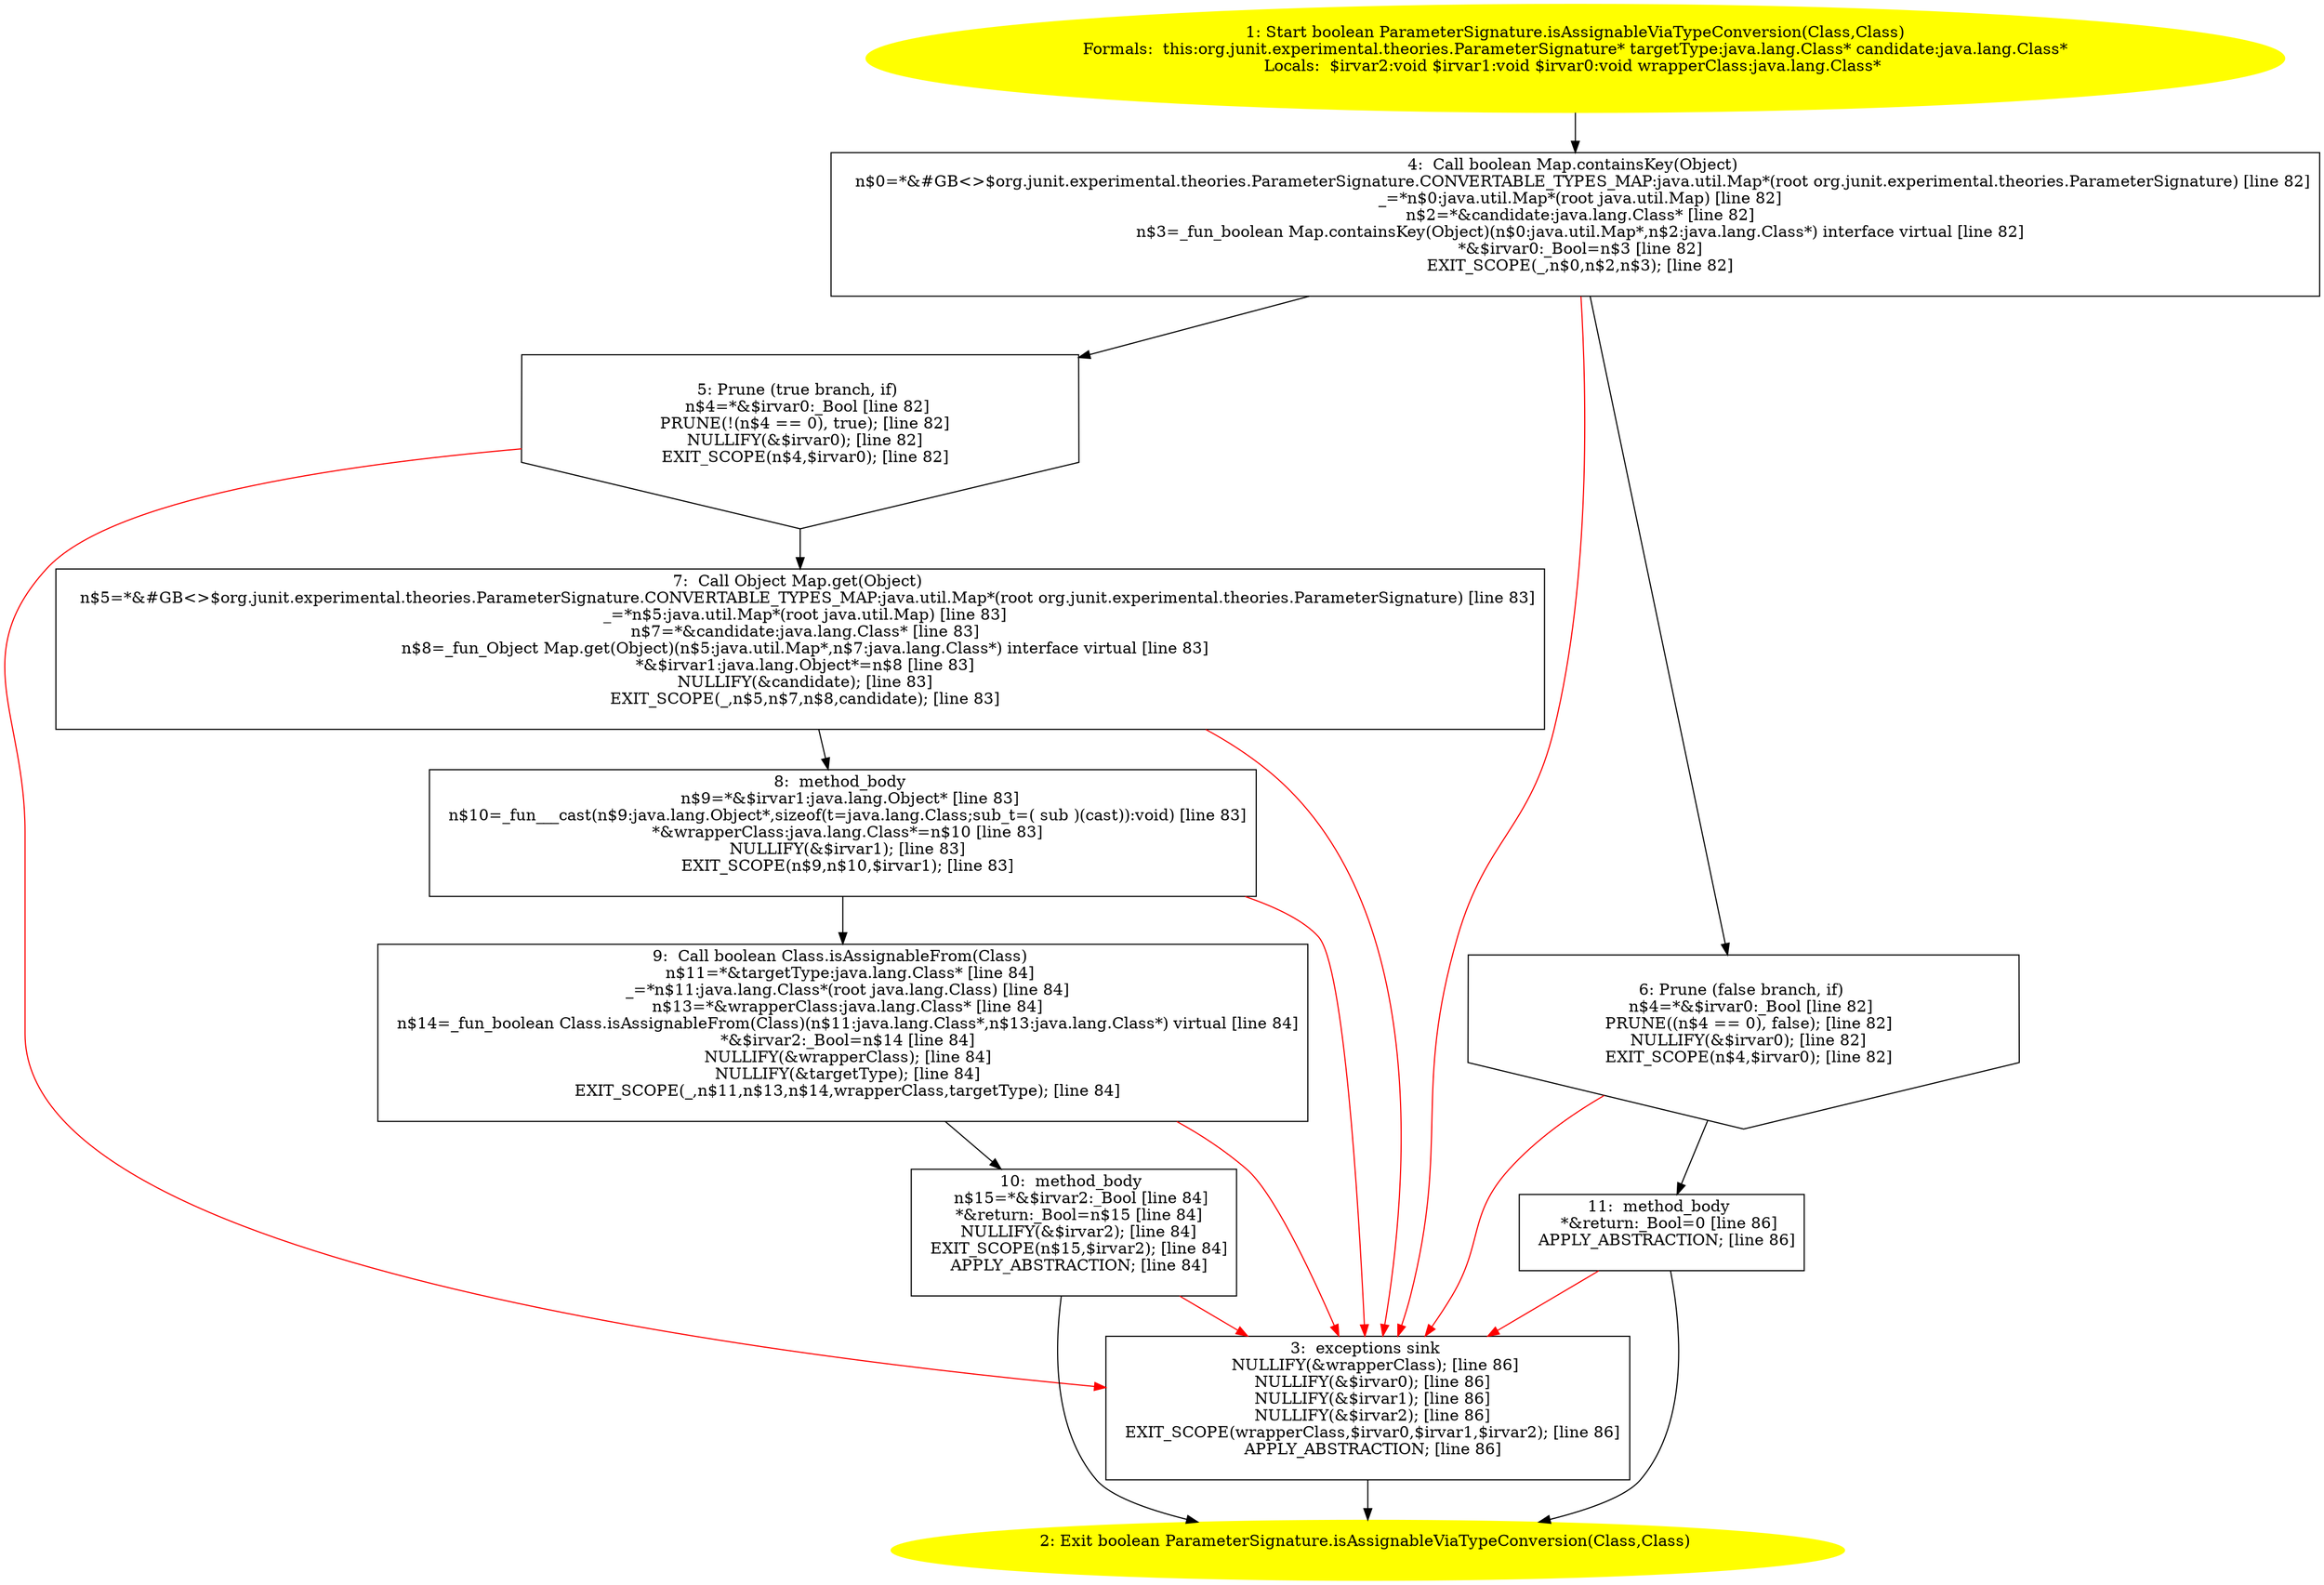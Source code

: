 /* @generated */
digraph cfg {
"org.junit.experimental.theories.ParameterSignature.isAssignableViaTypeConversion(java.lang.Class,jav.c0982d8bc19bf3ef26017ad794e38e2b_1" [label="1: Start boolean ParameterSignature.isAssignableViaTypeConversion(Class,Class)\nFormals:  this:org.junit.experimental.theories.ParameterSignature* targetType:java.lang.Class* candidate:java.lang.Class*\nLocals:  $irvar2:void $irvar1:void $irvar0:void wrapperClass:java.lang.Class* \n  " color=yellow style=filled]
	

	 "org.junit.experimental.theories.ParameterSignature.isAssignableViaTypeConversion(java.lang.Class,jav.c0982d8bc19bf3ef26017ad794e38e2b_1" -> "org.junit.experimental.theories.ParameterSignature.isAssignableViaTypeConversion(java.lang.Class,jav.c0982d8bc19bf3ef26017ad794e38e2b_4" ;
"org.junit.experimental.theories.ParameterSignature.isAssignableViaTypeConversion(java.lang.Class,jav.c0982d8bc19bf3ef26017ad794e38e2b_2" [label="2: Exit boolean ParameterSignature.isAssignableViaTypeConversion(Class,Class) \n  " color=yellow style=filled]
	

"org.junit.experimental.theories.ParameterSignature.isAssignableViaTypeConversion(java.lang.Class,jav.c0982d8bc19bf3ef26017ad794e38e2b_3" [label="3:  exceptions sink \n   NULLIFY(&wrapperClass); [line 86]\n  NULLIFY(&$irvar0); [line 86]\n  NULLIFY(&$irvar1); [line 86]\n  NULLIFY(&$irvar2); [line 86]\n  EXIT_SCOPE(wrapperClass,$irvar0,$irvar1,$irvar2); [line 86]\n  APPLY_ABSTRACTION; [line 86]\n " shape="box"]
	

	 "org.junit.experimental.theories.ParameterSignature.isAssignableViaTypeConversion(java.lang.Class,jav.c0982d8bc19bf3ef26017ad794e38e2b_3" -> "org.junit.experimental.theories.ParameterSignature.isAssignableViaTypeConversion(java.lang.Class,jav.c0982d8bc19bf3ef26017ad794e38e2b_2" ;
"org.junit.experimental.theories.ParameterSignature.isAssignableViaTypeConversion(java.lang.Class,jav.c0982d8bc19bf3ef26017ad794e38e2b_4" [label="4:  Call boolean Map.containsKey(Object) \n   n$0=*&#GB<>$org.junit.experimental.theories.ParameterSignature.CONVERTABLE_TYPES_MAP:java.util.Map*(root org.junit.experimental.theories.ParameterSignature) [line 82]\n  _=*n$0:java.util.Map*(root java.util.Map) [line 82]\n  n$2=*&candidate:java.lang.Class* [line 82]\n  n$3=_fun_boolean Map.containsKey(Object)(n$0:java.util.Map*,n$2:java.lang.Class*) interface virtual [line 82]\n  *&$irvar0:_Bool=n$3 [line 82]\n  EXIT_SCOPE(_,n$0,n$2,n$3); [line 82]\n " shape="box"]
	

	 "org.junit.experimental.theories.ParameterSignature.isAssignableViaTypeConversion(java.lang.Class,jav.c0982d8bc19bf3ef26017ad794e38e2b_4" -> "org.junit.experimental.theories.ParameterSignature.isAssignableViaTypeConversion(java.lang.Class,jav.c0982d8bc19bf3ef26017ad794e38e2b_5" ;
	 "org.junit.experimental.theories.ParameterSignature.isAssignableViaTypeConversion(java.lang.Class,jav.c0982d8bc19bf3ef26017ad794e38e2b_4" -> "org.junit.experimental.theories.ParameterSignature.isAssignableViaTypeConversion(java.lang.Class,jav.c0982d8bc19bf3ef26017ad794e38e2b_6" ;
	 "org.junit.experimental.theories.ParameterSignature.isAssignableViaTypeConversion(java.lang.Class,jav.c0982d8bc19bf3ef26017ad794e38e2b_4" -> "org.junit.experimental.theories.ParameterSignature.isAssignableViaTypeConversion(java.lang.Class,jav.c0982d8bc19bf3ef26017ad794e38e2b_3" [color="red" ];
"org.junit.experimental.theories.ParameterSignature.isAssignableViaTypeConversion(java.lang.Class,jav.c0982d8bc19bf3ef26017ad794e38e2b_5" [label="5: Prune (true branch, if) \n   n$4=*&$irvar0:_Bool [line 82]\n  PRUNE(!(n$4 == 0), true); [line 82]\n  NULLIFY(&$irvar0); [line 82]\n  EXIT_SCOPE(n$4,$irvar0); [line 82]\n " shape="invhouse"]
	

	 "org.junit.experimental.theories.ParameterSignature.isAssignableViaTypeConversion(java.lang.Class,jav.c0982d8bc19bf3ef26017ad794e38e2b_5" -> "org.junit.experimental.theories.ParameterSignature.isAssignableViaTypeConversion(java.lang.Class,jav.c0982d8bc19bf3ef26017ad794e38e2b_7" ;
	 "org.junit.experimental.theories.ParameterSignature.isAssignableViaTypeConversion(java.lang.Class,jav.c0982d8bc19bf3ef26017ad794e38e2b_5" -> "org.junit.experimental.theories.ParameterSignature.isAssignableViaTypeConversion(java.lang.Class,jav.c0982d8bc19bf3ef26017ad794e38e2b_3" [color="red" ];
"org.junit.experimental.theories.ParameterSignature.isAssignableViaTypeConversion(java.lang.Class,jav.c0982d8bc19bf3ef26017ad794e38e2b_6" [label="6: Prune (false branch, if) \n   n$4=*&$irvar0:_Bool [line 82]\n  PRUNE((n$4 == 0), false); [line 82]\n  NULLIFY(&$irvar0); [line 82]\n  EXIT_SCOPE(n$4,$irvar0); [line 82]\n " shape="invhouse"]
	

	 "org.junit.experimental.theories.ParameterSignature.isAssignableViaTypeConversion(java.lang.Class,jav.c0982d8bc19bf3ef26017ad794e38e2b_6" -> "org.junit.experimental.theories.ParameterSignature.isAssignableViaTypeConversion(java.lang.Class,jav.c0982d8bc19bf3ef26017ad794e38e2b_11" ;
	 "org.junit.experimental.theories.ParameterSignature.isAssignableViaTypeConversion(java.lang.Class,jav.c0982d8bc19bf3ef26017ad794e38e2b_6" -> "org.junit.experimental.theories.ParameterSignature.isAssignableViaTypeConversion(java.lang.Class,jav.c0982d8bc19bf3ef26017ad794e38e2b_3" [color="red" ];
"org.junit.experimental.theories.ParameterSignature.isAssignableViaTypeConversion(java.lang.Class,jav.c0982d8bc19bf3ef26017ad794e38e2b_7" [label="7:  Call Object Map.get(Object) \n   n$5=*&#GB<>$org.junit.experimental.theories.ParameterSignature.CONVERTABLE_TYPES_MAP:java.util.Map*(root org.junit.experimental.theories.ParameterSignature) [line 83]\n  _=*n$5:java.util.Map*(root java.util.Map) [line 83]\n  n$7=*&candidate:java.lang.Class* [line 83]\n  n$8=_fun_Object Map.get(Object)(n$5:java.util.Map*,n$7:java.lang.Class*) interface virtual [line 83]\n  *&$irvar1:java.lang.Object*=n$8 [line 83]\n  NULLIFY(&candidate); [line 83]\n  EXIT_SCOPE(_,n$5,n$7,n$8,candidate); [line 83]\n " shape="box"]
	

	 "org.junit.experimental.theories.ParameterSignature.isAssignableViaTypeConversion(java.lang.Class,jav.c0982d8bc19bf3ef26017ad794e38e2b_7" -> "org.junit.experimental.theories.ParameterSignature.isAssignableViaTypeConversion(java.lang.Class,jav.c0982d8bc19bf3ef26017ad794e38e2b_8" ;
	 "org.junit.experimental.theories.ParameterSignature.isAssignableViaTypeConversion(java.lang.Class,jav.c0982d8bc19bf3ef26017ad794e38e2b_7" -> "org.junit.experimental.theories.ParameterSignature.isAssignableViaTypeConversion(java.lang.Class,jav.c0982d8bc19bf3ef26017ad794e38e2b_3" [color="red" ];
"org.junit.experimental.theories.ParameterSignature.isAssignableViaTypeConversion(java.lang.Class,jav.c0982d8bc19bf3ef26017ad794e38e2b_8" [label="8:  method_body \n   n$9=*&$irvar1:java.lang.Object* [line 83]\n  n$10=_fun___cast(n$9:java.lang.Object*,sizeof(t=java.lang.Class;sub_t=( sub )(cast)):void) [line 83]\n  *&wrapperClass:java.lang.Class*=n$10 [line 83]\n  NULLIFY(&$irvar1); [line 83]\n  EXIT_SCOPE(n$9,n$10,$irvar1); [line 83]\n " shape="box"]
	

	 "org.junit.experimental.theories.ParameterSignature.isAssignableViaTypeConversion(java.lang.Class,jav.c0982d8bc19bf3ef26017ad794e38e2b_8" -> "org.junit.experimental.theories.ParameterSignature.isAssignableViaTypeConversion(java.lang.Class,jav.c0982d8bc19bf3ef26017ad794e38e2b_9" ;
	 "org.junit.experimental.theories.ParameterSignature.isAssignableViaTypeConversion(java.lang.Class,jav.c0982d8bc19bf3ef26017ad794e38e2b_8" -> "org.junit.experimental.theories.ParameterSignature.isAssignableViaTypeConversion(java.lang.Class,jav.c0982d8bc19bf3ef26017ad794e38e2b_3" [color="red" ];
"org.junit.experimental.theories.ParameterSignature.isAssignableViaTypeConversion(java.lang.Class,jav.c0982d8bc19bf3ef26017ad794e38e2b_9" [label="9:  Call boolean Class.isAssignableFrom(Class) \n   n$11=*&targetType:java.lang.Class* [line 84]\n  _=*n$11:java.lang.Class*(root java.lang.Class) [line 84]\n  n$13=*&wrapperClass:java.lang.Class* [line 84]\n  n$14=_fun_boolean Class.isAssignableFrom(Class)(n$11:java.lang.Class*,n$13:java.lang.Class*) virtual [line 84]\n  *&$irvar2:_Bool=n$14 [line 84]\n  NULLIFY(&wrapperClass); [line 84]\n  NULLIFY(&targetType); [line 84]\n  EXIT_SCOPE(_,n$11,n$13,n$14,wrapperClass,targetType); [line 84]\n " shape="box"]
	

	 "org.junit.experimental.theories.ParameterSignature.isAssignableViaTypeConversion(java.lang.Class,jav.c0982d8bc19bf3ef26017ad794e38e2b_9" -> "org.junit.experimental.theories.ParameterSignature.isAssignableViaTypeConversion(java.lang.Class,jav.c0982d8bc19bf3ef26017ad794e38e2b_10" ;
	 "org.junit.experimental.theories.ParameterSignature.isAssignableViaTypeConversion(java.lang.Class,jav.c0982d8bc19bf3ef26017ad794e38e2b_9" -> "org.junit.experimental.theories.ParameterSignature.isAssignableViaTypeConversion(java.lang.Class,jav.c0982d8bc19bf3ef26017ad794e38e2b_3" [color="red" ];
"org.junit.experimental.theories.ParameterSignature.isAssignableViaTypeConversion(java.lang.Class,jav.c0982d8bc19bf3ef26017ad794e38e2b_10" [label="10:  method_body \n   n$15=*&$irvar2:_Bool [line 84]\n  *&return:_Bool=n$15 [line 84]\n  NULLIFY(&$irvar2); [line 84]\n  EXIT_SCOPE(n$15,$irvar2); [line 84]\n  APPLY_ABSTRACTION; [line 84]\n " shape="box"]
	

	 "org.junit.experimental.theories.ParameterSignature.isAssignableViaTypeConversion(java.lang.Class,jav.c0982d8bc19bf3ef26017ad794e38e2b_10" -> "org.junit.experimental.theories.ParameterSignature.isAssignableViaTypeConversion(java.lang.Class,jav.c0982d8bc19bf3ef26017ad794e38e2b_2" ;
	 "org.junit.experimental.theories.ParameterSignature.isAssignableViaTypeConversion(java.lang.Class,jav.c0982d8bc19bf3ef26017ad794e38e2b_10" -> "org.junit.experimental.theories.ParameterSignature.isAssignableViaTypeConversion(java.lang.Class,jav.c0982d8bc19bf3ef26017ad794e38e2b_3" [color="red" ];
"org.junit.experimental.theories.ParameterSignature.isAssignableViaTypeConversion(java.lang.Class,jav.c0982d8bc19bf3ef26017ad794e38e2b_11" [label="11:  method_body \n   *&return:_Bool=0 [line 86]\n  APPLY_ABSTRACTION; [line 86]\n " shape="box"]
	

	 "org.junit.experimental.theories.ParameterSignature.isAssignableViaTypeConversion(java.lang.Class,jav.c0982d8bc19bf3ef26017ad794e38e2b_11" -> "org.junit.experimental.theories.ParameterSignature.isAssignableViaTypeConversion(java.lang.Class,jav.c0982d8bc19bf3ef26017ad794e38e2b_2" ;
	 "org.junit.experimental.theories.ParameterSignature.isAssignableViaTypeConversion(java.lang.Class,jav.c0982d8bc19bf3ef26017ad794e38e2b_11" -> "org.junit.experimental.theories.ParameterSignature.isAssignableViaTypeConversion(java.lang.Class,jav.c0982d8bc19bf3ef26017ad794e38e2b_3" [color="red" ];
}
